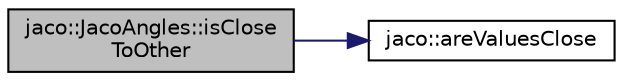 digraph "jaco::JacoAngles::isCloseToOther"
{
  edge [fontname="Helvetica",fontsize="10",labelfontname="Helvetica",labelfontsize="10"];
  node [fontname="Helvetica",fontsize="10",shape=record];
  rankdir="LR";
  Node1 [label="jaco::JacoAngles::isClose\lToOther",height=0.2,width=0.4,color="black", fillcolor="grey75", style="filled", fontcolor="black"];
  Node1 -> Node2 [color="midnightblue",fontsize="10",style="solid"];
  Node2 [label="jaco::areValuesClose",height=0.2,width=0.4,color="black", fillcolor="white", style="filled",URL="$namespacejaco.html#a09e679eeb93252a2cf092b064e724125"];
}
